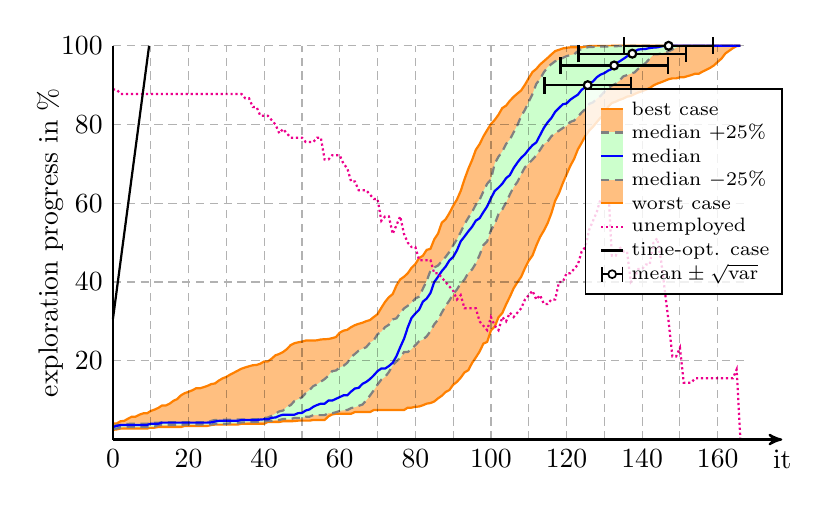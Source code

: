 \begin{tikzpicture}[thick]


% plot data, scaled to 8cm
\begin{scope}[yscale=0.05, xscale=0.048]
\draw[draw=orange, fill=orange!50] (0.00, 2.46) -- (1.00, 2.57) -- (2.00, 2.79) -- (3.00, 2.79) -- (4.00, 2.79) -- (5.00, 2.79) -- (6.00, 2.79) -- (7.00, 2.79) -- (8.00, 2.79) -- (9.00, 2.79) -- (10.00, 3.02) -- (11.00, 3.02) -- (12.00, 3.18) -- (13.00, 3.18) -- (14.00, 3.18) -- (15.00, 3.18) -- (16.00, 3.18) -- (17.00, 3.18) -- (18.00, 3.18) -- (19.00, 3.46) -- (20.00, 3.46) -- (21.00, 3.46) -- (22.00, 3.46) -- (23.00, 3.46) -- (24.00, 3.46) -- (25.00, 3.46) -- (26.00, 3.69) -- (27.00, 3.80) -- (28.00, 3.80) -- (29.00, 3.80) -- (30.00, 3.80) -- (31.00, 3.80) -- (32.00, 3.80) -- (33.00, 3.80) -- (34.00, 4.02) -- (35.00, 4.02) -- (36.00, 4.02) -- (37.00, 4.02) -- (38.00, 4.02) -- (39.00, 4.02) -- (40.00, 4.02) -- (41.00, 4.47) -- (42.00, 4.47) -- (43.00, 4.47) -- (44.00, 4.47) -- (45.00, 4.64) -- (46.00, 4.64) -- (47.00, 4.64) -- (48.00, 4.69) -- (49.00, 4.80) -- (50.00, 4.80) -- (51.00, 4.80) -- (52.00, 4.80) -- (53.00, 4.97) -- (54.00, 4.97) -- (55.00, 4.97) -- (56.00, 4.97) -- (57.00, 5.87) -- (58.00, 6.37) -- (59.00, 6.54) -- (60.00, 6.54) -- (61.00, 6.54) -- (62.00, 6.54) -- (63.00, 6.54) -- (64.00, 6.98) -- (65.00, 6.98) -- (66.00, 6.98) -- (67.00, 6.98) -- (68.00, 6.98) -- (69.00, 7.49) -- (70.00, 7.49) -- (71.00, 7.49) -- (72.00, 7.49) -- (73.00, 7.49) -- (74.00, 7.49) -- (75.00, 7.49) -- (76.00, 7.49) -- (77.00, 7.49) -- (78.00, 8.10) -- (79.00, 8.10) -- (80.00, 8.32) -- (81.00, 8.38) -- (82.00, 8.72) -- (83.00, 9.11) -- (84.00, 9.27) -- (85.00, 9.66) -- (86.00, 10.45) -- (87.00, 11.12) -- (88.00, 12.07) -- (89.00, 12.57) -- (90.00, 13.91) -- (91.00, 14.64) -- (92.00, 15.70) -- (93.00, 17.04) -- (94.00, 17.60) -- (95.00, 19.44) -- (96.00, 20.84) -- (97.00, 22.35) -- (98.00, 24.36) -- (99.00, 24.80) -- (100.00, 27.71) -- (101.00, 28.66) -- (102.00, 31.06) -- (103.00, 32.12) -- (104.00, 34.30) -- (105.00, 36.26) -- (106.00, 38.38) -- (107.00, 39.94) -- (108.00, 41.34) -- (109.00, 43.52) -- (110.00, 45.42) -- (111.00, 46.76) -- (112.00, 49.27) -- (113.00, 51.45) -- (114.00, 53.07) -- (115.00, 54.97) -- (116.00, 57.49) -- (117.00, 60.67) -- (118.00, 62.57) -- (119.00, 65.08) -- (120.00, 67.32) -- (121.00, 69.50) -- (122.00, 71.28) -- (123.00, 73.69) -- (124.00, 75.36) -- (125.00, 77.15) -- (126.00, 78.49) -- (127.00, 79.44) -- (128.00, 80.61) -- (129.00, 81.79) -- (130.00, 82.29) -- (131.00, 84.53) -- (132.00, 85.47) -- (133.00, 85.81) -- (134.00, 86.26) -- (135.00, 86.59) -- (136.00, 87.09) -- (137.00, 87.26) -- (138.00, 87.77) -- (139.00, 88.16) -- (140.00, 88.49) -- (141.00, 88.88) -- (142.00, 89.27) -- (143.00, 89.94) -- (144.00, 90.39) -- (145.00, 90.73) -- (146.00, 91.12) -- (147.00, 91.51) -- (148.00, 91.73) -- (149.00, 91.73) -- (150.00, 92.01) -- (151.00, 92.01) -- (152.00, 92.29) -- (153.00, 92.57) -- (154.00, 92.91) -- (155.00, 92.91) -- (156.00, 93.46) -- (157.00, 93.91) -- (158.00, 94.41) -- (159.00, 95.03) -- (160.00, 95.92) -- (161.00, 96.76) -- (162.00, 98.04) -- (163.00, 98.72) -- (164.00, 99.39) -- (165.00, 99.94) -- (166.00, 100.00) -- (166.00, 100.00) -- (165.00, 100.00) -- (164.00, 100.00) -- (163.00, 100.00) -- (162.00, 100.00) -- (161.00, 100.00) -- (160.00, 100.00) -- (159.00, 100.00) -- (158.00, 100.00) -- (157.00, 100.00) -- (156.00, 100.00) -- (155.00, 100.00) -- (154.00, 100.00) -- (153.00, 100.00) -- (152.00, 100.00) -- (151.00, 100.00) -- (150.00, 100.00) -- (149.00, 100.00) -- (148.00, 100.00) -- (147.00, 100.00) -- (146.00, 100.00) -- (145.00, 100.00) -- (144.00, 100.00) -- (143.00, 100.00) -- (142.00, 100.00) -- (141.00, 100.00) -- (140.00, 100.00) -- (139.00, 100.00) -- (138.00, 100.00) -- (137.00, 100.00) -- (136.00, 100.00) -- (135.00, 100.00) -- (134.00, 100.00) -- (133.00, 100.00) -- (132.00, 100.00) -- (131.00, 99.94) -- (130.00, 99.94) -- (129.00, 99.94) -- (128.00, 99.94) -- (127.00, 99.94) -- (126.00, 99.94) -- (125.00, 99.72) -- (124.00, 99.66) -- (123.00, 99.66) -- (122.00, 99.66) -- (121.00, 99.61) -- (120.00, 99.50) -- (119.00, 99.33) -- (118.00, 98.99) -- (117.00, 98.66) -- (116.00, 97.82) -- (115.00, 96.93) -- (114.00, 96.09) -- (113.00, 95.25) -- (112.00, 94.13) -- (111.00, 93.35) -- (110.00, 91.79) -- (109.00, 90.11) -- (108.00, 88.66) -- (107.00, 87.88) -- (106.00, 87.04) -- (105.00, 86.03) -- (104.00, 84.80) -- (103.00, 84.19) -- (102.00, 82.51) -- (101.00, 81.17) -- (100.00, 80.11) -- (99.00, 78.60) -- (98.00, 76.98) -- (97.00, 75.03) -- (96.00, 73.58) -- (95.00, 70.95) -- (94.00, 68.72) -- (93.00, 66.09) -- (92.00, 63.13) -- (91.00, 60.95) -- (90.00, 59.33) -- (89.00, 57.49) -- (88.00, 55.92) -- (87.00, 55.08) -- (86.00, 52.29) -- (85.00, 50.84) -- (84.00, 48.44) -- (83.00, 48.16) -- (82.00, 46.70) -- (81.00, 46.09) -- (80.00, 44.58) -- (79.00, 43.63) -- (78.00, 42.23) -- (77.00, 41.34) -- (76.00, 40.67) -- (75.00, 39.11) -- (74.00, 36.93) -- (73.00, 36.15) -- (72.00, 34.97) -- (71.00, 33.46) -- (70.00, 31.84) -- (69.00, 31.12) -- (68.00, 30.34) -- (67.00, 30.06) -- (66.00, 29.66) -- (65.00, 29.39) -- (64.00, 29.05) -- (63.00, 28.55) -- (62.00, 27.88) -- (61.00, 27.65) -- (60.00, 27.15) -- (59.00, 26.03) -- (58.00, 25.75) -- (57.00, 25.53) -- (56.00, 25.47) -- (55.00, 25.42) -- (54.00, 25.20) -- (53.00, 25.14) -- (52.00, 25.14) -- (51.00, 25.14) -- (50.00, 24.86) -- (49.00, 24.69) -- (48.00, 24.47) -- (47.00, 23.97) -- (46.00, 22.96) -- (45.00, 22.23) -- (44.00, 21.73) -- (43.00, 21.40) -- (42.00, 20.56) -- (41.00, 19.83) -- (40.00, 19.83) -- (39.00, 19.27) -- (38.00, 18.94) -- (37.00, 18.88) -- (36.00, 18.60) -- (35.00, 18.32) -- (34.00, 17.99) -- (33.00, 17.49) -- (32.00, 16.98) -- (31.00, 16.48) -- (30.00, 15.92) -- (29.00, 15.53) -- (28.00, 14.97) -- (27.00, 14.25) -- (26.00, 14.08) -- (25.00, 13.63) -- (24.00, 13.30) -- (23.00, 13.02) -- (22.00, 13.02) -- (21.00, 12.51) -- (20.00, 12.12) -- (19.00, 11.79) -- (18.00, 11.23) -- (17.00, 10.28) -- (16.00, 9.83) -- (15.00, 9.11) -- (14.00, 8.66) -- (13.00, 8.66) -- (12.00, 8.04) -- (11.00, 7.60) -- (10.00, 7.26) -- (9.00, 6.65) -- (8.00, 6.65) -- (7.00, 6.31) -- (6.00, 5.81) -- (5.00, 5.81) -- (4.00, 5.31) -- (3.00, 4.75) -- (2.00, 4.64) -- (1.00, 4.08) -- (0.00, 4.08);
\draw[gray, densely dashed, fill=green!20] (0.00, 2.63) -- (1.00, 2.79) -- (2.00, 3.07) -- (3.00, 3.18) -- (4.00, 3.18) -- (5.00, 3.18) -- (6.00, 3.18) -- (7.00, 3.18) -- (8.00, 3.18) -- (9.00, 3.18) -- (10.00, 3.30) -- (11.00, 3.30) -- (12.00, 3.69) -- (13.00, 3.69) -- (14.00, 3.69) -- (15.00, 3.69) -- (16.00, 3.69) -- (17.00, 3.69) -- (18.00, 3.69) -- (19.00, 3.80) -- (20.00, 3.80) -- (21.00, 3.80) -- (22.00, 3.80) -- (23.00, 3.80) -- (24.00, 3.80) -- (25.00, 3.80) -- (26.00, 3.80) -- (27.00, 4.02) -- (28.00, 4.02) -- (29.00, 4.02) -- (30.00, 4.02) -- (31.00, 4.13) -- (32.00, 4.13) -- (33.00, 4.13) -- (34.00, 4.36) -- (35.00, 4.36) -- (36.00, 4.47) -- (37.00, 4.47) -- (38.00, 4.47) -- (39.00, 4.58) -- (40.00, 4.58) -- (41.00, 4.75) -- (42.00, 4.75) -- (43.00, 4.97) -- (44.00, 4.97) -- (45.00, 5.20) -- (46.00, 5.20) -- (47.00, 5.20) -- (48.00, 5.47) -- (49.00, 5.47) -- (50.00, 5.47) -- (51.00, 5.81) -- (52.00, 5.81) -- (53.00, 6.20) -- (54.00, 6.20) -- (55.00, 6.20) -- (56.00, 6.20) -- (57.00, 6.70) -- (58.00, 6.70) -- (59.00, 6.93) -- (60.00, 7.26) -- (61.00, 7.43) -- (62.00, 7.49) -- (63.00, 7.99) -- (64.00, 8.21) -- (65.00, 8.55) -- (66.00, 8.88) -- (67.00, 9.94) -- (68.00, 11.17) -- (69.00, 12.51) -- (70.00, 13.97) -- (71.00, 15.25) -- (72.00, 15.92) -- (73.00, 17.15) -- (74.00, 18.88) -- (75.00, 19.83) -- (76.00, 20.73) -- (77.00, 22.23) -- (78.00, 22.23) -- (79.00, 22.96) -- (80.00, 23.97) -- (81.00, 24.97) -- (82.00, 25.42) -- (83.00, 26.20) -- (84.00, 27.54) -- (85.00, 29.27) -- (86.00, 30.45) -- (87.00, 32.23) -- (88.00, 33.91) -- (89.00, 35.31) -- (90.00, 36.93) -- (91.00, 38.10) -- (92.00, 39.66) -- (93.00, 40.61) -- (94.00, 42.35) -- (95.00, 43.18) -- (96.00, 44.75) -- (97.00, 46.87) -- (98.00, 49.39) -- (99.00, 50.34) -- (100.00, 53.13) -- (101.00, 54.75) -- (102.00, 57.26) -- (103.00, 58.44) -- (104.00, 60.22) -- (105.00, 62.23) -- (106.00, 64.13) -- (107.00, 65.42) -- (108.00, 67.37) -- (109.00, 69.16) -- (110.00, 70.11) -- (111.00, 71.12) -- (112.00, 72.18) -- (113.00, 73.58) -- (114.00, 75.08) -- (115.00, 75.70) -- (116.00, 77.04) -- (117.00, 77.82) -- (118.00, 78.44) -- (119.00, 79.11) -- (120.00, 79.72) -- (121.00, 80.67) -- (122.00, 81.01) -- (123.00, 82.01) -- (124.00, 83.07) -- (125.00, 83.97) -- (126.00, 85.25) -- (127.00, 85.64) -- (128.00, 86.59) -- (129.00, 87.26) -- (130.00, 88.32) -- (131.00, 89.11) -- (132.00, 89.94) -- (133.00, 90.34) -- (134.00, 91.17) -- (135.00, 92.23) -- (136.00, 92.57) -- (137.00, 92.96) -- (138.00, 93.24) -- (139.00, 94.19) -- (140.00, 94.92) -- (141.00, 95.70) -- (142.00, 96.76) -- (143.00, 97.82) -- (144.00, 97.82) -- (145.00, 98.04) -- (146.00, 98.32) -- (147.00, 98.60) -- (148.00, 99.05) -- (149.00, 99.50) -- (150.00, 99.94) -- (151.00, 100.00) -- (152.00, 100.00) -- (153.00, 100.00) -- (154.00, 100.00) -- (155.00, 100.00) -- (156.00, 100.00) -- (157.00, 100.00) -- (158.00, 100.00) -- (159.00, 100.00) -- (160.00, 100.00) -- (161.00, 100.00) -- (162.00, 100.00) -- (163.00, 100.00) -- (164.00, 100.00) -- (165.00, 100.00) -- (166.00, 100.00) -- (166.00, 100.00) -- (165.00, 100.00) -- (164.00, 100.00) -- (163.00, 100.00) -- (162.00, 100.00) -- (161.00, 100.00) -- (160.00, 100.00) -- (159.00, 100.00) -- (158.00, 100.00) -- (157.00, 100.00) -- (156.00, 100.00) -- (155.00, 100.00) -- (154.00, 100.00) -- (153.00, 100.00) -- (152.00, 100.00) -- (151.00, 100.00) -- (150.00, 100.00) -- (149.00, 100.00) -- (148.00, 100.00) -- (147.00, 100.00) -- (146.00, 100.00) -- (145.00, 100.00) -- (144.00, 100.00) -- (143.00, 100.00) -- (142.00, 100.00) -- (141.00, 100.00) -- (140.00, 100.00) -- (139.00, 100.00) -- (138.00, 100.00) -- (137.00, 100.00) -- (136.00, 99.94) -- (135.00, 99.94) -- (134.00, 99.94) -- (133.00, 99.89) -- (132.00, 99.83) -- (131.00, 99.83) -- (130.00, 99.83) -- (129.00, 99.83) -- (128.00, 99.78) -- (127.00, 99.72) -- (126.00, 99.72) -- (125.00, 99.50) -- (124.00, 99.22) -- (123.00, 98.66) -- (122.00, 97.82) -- (121.00, 97.65) -- (120.00, 97.37) -- (119.00, 96.93) -- (118.00, 96.42) -- (117.00, 96.09) -- (116.00, 95.36) -- (115.00, 94.58) -- (114.00, 93.30) -- (113.00, 91.56) -- (112.00, 90.34) -- (111.00, 87.77) -- (110.00, 85.81) -- (109.00, 83.74) -- (108.00, 82.18) -- (107.00, 79.83) -- (106.00, 78.04) -- (105.00, 76.15) -- (104.00, 75.08) -- (103.00, 73.13) -- (102.00, 71.84) -- (101.00, 70.11) -- (100.00, 66.03) -- (99.00, 64.97) -- (98.00, 63.02) -- (97.00, 60.89) -- (96.00, 59.66) -- (95.00, 57.77) -- (94.00, 56.31) -- (93.00, 54.69) -- (92.00, 52.68) -- (91.00, 50.84) -- (90.00, 49.33) -- (89.00, 47.65) -- (88.00, 46.37) -- (87.00, 45.31) -- (86.00, 44.19) -- (85.00, 43.69) -- (84.00, 42.91) -- (83.00, 40.28) -- (82.00, 38.32) -- (81.00, 36.31) -- (80.00, 35.81) -- (79.00, 34.75) -- (78.00, 33.97) -- (77.00, 33.30) -- (76.00, 32.12) -- (75.00, 30.78) -- (74.00, 30.50) -- (73.00, 29.16) -- (72.00, 28.55) -- (71.00, 27.37) -- (70.00, 26.76) -- (69.00, 25.20) -- (68.00, 24.58) -- (67.00, 23.46) -- (66.00, 23.02) -- (65.00, 22.57) -- (64.00, 21.73) -- (63.00, 20.95) -- (62.00, 19.50) -- (61.00, 18.72) -- (60.00, 18.27) -- (59.00, 17.54) -- (58.00, 17.37) -- (57.00, 16.20) -- (56.00, 15.36) -- (55.00, 14.69) -- (54.00, 14.02) -- (53.00, 13.58) -- (52.00, 12.57) -- (51.00, 11.79) -- (50.00, 10.73) -- (49.00, 10.22) -- (48.00, 9.78) -- (47.00, 8.72) -- (46.00, 8.32) -- (45.00, 7.37) -- (44.00, 7.15) -- (43.00, 6.59) -- (42.00, 6.03) -- (41.00, 5.59) -- (40.00, 5.47) -- (39.00, 5.14) -- (38.00, 5.14) -- (37.00, 5.14) -- (36.00, 5.08) -- (35.00, 5.08) -- (34.00, 5.08) -- (33.00, 5.08) -- (32.00, 5.03) -- (31.00, 5.03) -- (30.00, 5.03) -- (29.00, 5.03) -- (28.00, 4.97) -- (27.00, 4.97) -- (26.00, 4.75) -- (25.00, 4.41) -- (24.00, 4.41) -- (23.00, 4.41) -- (22.00, 4.41) -- (21.00, 4.41) -- (20.00, 4.41) -- (19.00, 4.41) -- (18.00, 4.41) -- (17.00, 4.41) -- (16.00, 4.41) -- (15.00, 4.41) -- (14.00, 4.41) -- (13.00, 4.41) -- (12.00, 4.25) -- (11.00, 4.25) -- (10.00, 4.13) -- (9.00, 4.02) -- (8.00, 4.02) -- (7.00, 4.02) -- (6.00, 4.02) -- (5.00, 4.02) -- (4.00, 3.97) -- (3.00, 3.97) -- (2.00, 3.69) -- (1.00, 3.69) -- (0.00, 3.30);
\draw[blue] (0.00, 3.18) -- (1.00, 3.46) -- (2.00, 3.69) -- (3.00, 3.69) -- (4.00, 3.69) -- (5.00, 3.69) -- (6.00, 3.69) -- (7.00, 3.69) -- (8.00, 3.69) -- (9.00, 3.69) -- (10.00, 4.02) -- (11.00, 4.02) -- (12.00, 4.02) -- (13.00, 4.30) -- (14.00, 4.30) -- (15.00, 4.30) -- (16.00, 4.30) -- (17.00, 4.30) -- (18.00, 4.30) -- (19.00, 4.30) -- (20.00, 4.30) -- (21.00, 4.30) -- (22.00, 4.30) -- (23.00, 4.30) -- (24.00, 4.30) -- (25.00, 4.30) -- (26.00, 4.36) -- (27.00, 4.58) -- (28.00, 4.75) -- (29.00, 4.75) -- (30.00, 4.75) -- (31.00, 4.75) -- (32.00, 4.75) -- (33.00, 4.75) -- (34.00, 4.97) -- (35.00, 4.97) -- (36.00, 4.97) -- (37.00, 4.97) -- (38.00, 4.97) -- (39.00, 5.08) -- (40.00, 5.14) -- (41.00, 5.14) -- (42.00, 5.53) -- (43.00, 5.59) -- (44.00, 6.03) -- (45.00, 6.31) -- (46.00, 6.31) -- (47.00, 6.31) -- (48.00, 6.31) -- (49.00, 6.70) -- (50.00, 6.76) -- (51.00, 7.37) -- (52.00, 7.65) -- (53.00, 8.32) -- (54.00, 8.77) -- (55.00, 9.11) -- (56.00, 9.11) -- (57.00, 9.89) -- (58.00, 9.89) -- (59.00, 10.34) -- (60.00, 10.78) -- (61.00, 11.23) -- (62.00, 11.23) -- (63.00, 12.18) -- (64.00, 12.96) -- (65.00, 13.13) -- (66.00, 14.13) -- (67.00, 14.64) -- (68.00, 15.36) -- (69.00, 16.31) -- (70.00, 17.37) -- (71.00, 18.04) -- (72.00, 18.04) -- (73.00, 18.66) -- (74.00, 19.50) -- (75.00, 21.17) -- (76.00, 23.46) -- (77.00, 25.59) -- (78.00, 28.49) -- (79.00, 30.89) -- (80.00, 32.01) -- (81.00, 32.96) -- (82.00, 35.03) -- (83.00, 35.81) -- (84.00, 37.21) -- (85.00, 40.00) -- (86.00, 41.34) -- (87.00, 42.79) -- (88.00, 43.91) -- (89.00, 45.47) -- (90.00, 46.37) -- (91.00, 48.04) -- (92.00, 50.34) -- (93.00, 51.56) -- (94.00, 52.85) -- (95.00, 54.02) -- (96.00, 55.59) -- (97.00, 56.20) -- (98.00, 57.77) -- (99.00, 59.22) -- (100.00, 61.28) -- (101.00, 63.13) -- (102.00, 63.97) -- (103.00, 64.97) -- (104.00, 66.37) -- (105.00, 67.15) -- (106.00, 68.94) -- (107.00, 70.34) -- (108.00, 71.56) -- (109.00, 72.46) -- (110.00, 73.69) -- (111.00, 74.75) -- (112.00, 75.47) -- (113.00, 77.32) -- (114.00, 79.16) -- (115.00, 80.56) -- (116.00, 81.68) -- (117.00, 83.24) -- (118.00, 84.19) -- (119.00, 85.14) -- (120.00, 85.36) -- (121.00, 86.31) -- (122.00, 86.98) -- (123.00, 87.60) -- (124.00, 88.83) -- (125.00, 89.50) -- (126.00, 90.39) -- (127.00, 90.95) -- (128.00, 92.01) -- (129.00, 92.68) -- (130.00, 93.07) -- (131.00, 93.69) -- (132.00, 94.13) -- (133.00, 95.47) -- (134.00, 96.03) -- (135.00, 96.65) -- (136.00, 97.32) -- (137.00, 98.16) -- (138.00, 98.60) -- (139.00, 99.05) -- (140.00, 99.16) -- (141.00, 99.22) -- (142.00, 99.44) -- (143.00, 99.55) -- (144.00, 99.61) -- (145.00, 99.83) -- (146.00, 100.00) -- (147.00, 100.00) -- (148.00, 100.00) -- (149.00, 100.00) -- (150.00, 100.00) -- (151.00, 100.00) -- (152.00, 100.00) -- (153.00, 100.00) -- (154.00, 100.00) -- (155.00, 100.00) -- (156.00, 100.00) -- (157.00, 100.00) -- (158.00, 100.00) -- (159.00, 100.00) -- (160.00, 100.00) -- (161.00, 100.00) -- (162.00, 100.00) -- (163.00, 100.00) -- (164.00, 100.00) -- (165.00, 100.00) -- (166.00, 100.00);
\draw[densely dotted, magenta] (0.00, 88.89) -- (1.00, 88.89) -- (2.00, 87.78) -- (3.00, 87.78) -- (4.00, 87.78) -- (5.00, 87.78) -- (6.00, 87.78) -- (7.00, 87.78) -- (8.00, 87.78) -- (9.00, 87.78) -- (10.00, 87.78) -- (11.00, 87.78) -- (12.00, 87.78) -- (13.00, 87.78) -- (14.00, 87.78) -- (15.00, 87.78) -- (16.00, 87.78) -- (17.00, 87.78) -- (18.00, 87.78) -- (19.00, 87.78) -- (20.00, 87.78) -- (21.00, 87.78) -- (22.00, 87.78) -- (23.00, 87.78) -- (24.00, 87.78) -- (25.00, 87.78) -- (26.00, 87.78) -- (27.00, 87.78) -- (28.00, 87.78) -- (29.00, 87.78) -- (30.00, 87.78) -- (31.00, 87.78) -- (32.00, 87.78) -- (33.00, 87.78) -- (34.00, 87.78) -- (35.00, 86.67) -- (36.00, 86.67) -- (37.00, 84.44) -- (38.00, 84.44) -- (39.00, 82.22) -- (40.00, 82.22) -- (41.00, 82.22) -- (42.00, 81.11) -- (43.00, 80.00) -- (44.00, 77.78) -- (45.00, 78.89) -- (46.00, 77.78) -- (47.00, 76.67) -- (48.00, 76.67) -- (49.00, 76.67) -- (50.00, 76.67) -- (51.00, 75.56) -- (52.00, 75.56) -- (53.00, 75.56) -- (54.00, 76.67) -- (55.00, 76.67) -- (56.00, 71.11) -- (57.00, 71.11) -- (58.00, 72.22) -- (59.00, 72.22) -- (60.00, 72.22) -- (61.00, 70.00) -- (62.00, 68.89) -- (63.00, 65.56) -- (64.00, 65.56) -- (65.00, 63.33) -- (66.00, 63.33) -- (67.00, 63.33) -- (68.00, 62.22) -- (69.00, 61.11) -- (70.00, 61.11) -- (71.00, 55.56) -- (72.00, 56.67) -- (73.00, 56.67) -- (74.00, 52.22) -- (75.00, 54.44) -- (76.00, 56.67) -- (77.00, 52.22) -- (78.00, 50.00) -- (79.00, 48.89) -- (80.00, 48.89) -- (81.00, 45.56) -- (82.00, 45.56) -- (83.00, 45.56) -- (84.00, 45.56) -- (85.00, 42.22) -- (86.00, 42.22) -- (87.00, 41.11) -- (88.00, 40.00) -- (89.00, 38.89) -- (90.00, 37.78) -- (91.00, 35.56) -- (92.00, 36.67) -- (93.00, 33.33) -- (94.00, 33.33) -- (95.00, 33.33) -- (96.00, 33.33) -- (97.00, 30.00) -- (98.00, 28.89) -- (99.00, 27.78) -- (100.00, 31.11) -- (101.00, 28.89) -- (102.00, 27.78) -- (103.00, 31.11) -- (104.00, 30.00) -- (105.00, 32.22) -- (106.00, 31.11) -- (107.00, 32.22) -- (108.00, 33.33) -- (109.00, 35.56) -- (110.00, 36.67) -- (111.00, 37.78) -- (112.00, 35.56) -- (113.00, 36.67) -- (114.00, 34.44) -- (115.00, 34.44) -- (116.00, 35.56) -- (117.00, 35.56) -- (118.00, 40.00) -- (119.00, 40.00) -- (120.00, 42.22) -- (121.00, 42.22) -- (122.00, 43.33) -- (123.00, 44.44) -- (124.00, 47.78) -- (125.00, 48.89) -- (126.00, 53.33) -- (127.00, 55.56) -- (128.00, 57.78) -- (129.00, 61.11) -- (130.00, 61.11) -- (131.00, 64.44) -- (132.00, 46.67) -- (133.00, 46.67) -- (134.00, 48.89) -- (135.00, 47.78) -- (136.00, 47.78) -- (137.00, 40.00) -- (138.00, 41.11) -- (139.00, 43.33) -- (140.00, 43.33) -- (141.00, 44.44) -- (142.00, 44.44) -- (143.00, 50.00) -- (144.00, 51.11) -- (145.00, 45.56) -- (146.00, 37.78) -- (147.00, 30.00) -- (148.00, 21.11) -- (149.00, 21.11) -- (150.00, 23.33) -- (151.00, 14.44) -- (152.00, 14.44) -- (153.00, 14.44) -- (154.00, 15.56) -- (155.00, 15.56) -- (156.00, 15.56) -- (157.00, 15.56) -- (158.00, 15.56) -- (159.00, 15.56) -- (160.00, 15.56) -- (161.00, 15.56) -- (162.00, 15.56) -- (163.00, 15.56) -- (164.00, 15.56) -- (165.00, 17.78) -- (166.00, 0.00);
\draw[black] (0.00, 30.67) -- (9.56, 100.00);
\draw[densely dashed, thin, black, ystep=20, xstep=10, opacity=0.3] (0, 0) grid (167, 100);
% axis lables
\node[below] at (0, 0) {0};
\node[below] at (20, 0) {20};
\node[below] at (40, 0) {40};
\node[below] at (60, 0) {60};
\node[below] at (80, 0) {80};
\node[below] at (100, 0) {100};
\node[below] at (120, 0) {120};
\node[below] at (140, 0) {140};
\node[below] at (160, 0) {160};
\draw[|-|] (113.889, 90) -- (137.311, 90);
\node[draw, circle, fill=white, inner sep=0mm, minimum size=1mm] at (125.6, 90) {};
% 90: 125.6  +-  11.711
\draw[|-|] (118.122, 95) -- (147.078, 95);
\node[draw, circle, fill=white, inner sep=0mm, minimum size=1mm] at (132.6, 95) {};
% 95: 132.6  +-  14.478
\draw[|-|] (122.854, 98) -- (151.946, 98);
\node[draw, circle, fill=white, inner sep=0mm, minimum size=1mm] at (137.4, 98) {};
% 98: 137.4  +-  14.546
\draw[|-|] (135.009, 100) -- (158.991, 100);
\node[draw, circle, fill=white, inner sep=0mm, minimum size=1mm] at (147, 100) {};
% 100: 147  +-  11.991
\end{scope}


% axes lables
\begin{scope}[yscale=0.05]
\draw (0.00, 0.00) -- (0.00, 100.00);
\node[left] at (0, 20) {20};
\node[left] at (0, 40) {40};
\node[left] at (0, 60) {60};
\node[left] at (0, 80) {80};
\node[left] at (0, 100) {100};
\node[rotate=90] at (-0.8, 50) {exploration progress in \%};
\draw[->, >=stealth'] (0.00, 0.00) -- (8.50, 0.00);
\node[below] at (8.5, 0) {it};
\end{scope}


% legend
\begin{scope}[xshift=6cm, yshift=2.5cm]
\draw[semithick, fill=white, fill opacity=0.8] (0, -0.65) rectangle +(2.5, 2.6);
\scriptsize
\draw[semithick,|-|] (0.2, -.4) -- +(0.28, 0) node[right, black] {$\text{mean} \pm \sqrt{\text{var}}$};
\node[semithick,draw, circle, fill=white, inner sep=0mm, minimum size=1mm] at (0.34, -0.4) {};
\draw (0.2, -.1) -- +(0.28, 0) node[right, black] {time-opt. case};
\draw[magenta, densely dotted] (0.2, 0.2) -- +(0.28, 0) node[right, black] {unemployed};
\fill[orange!50] (0.2, 0.5) rectangle +(0.28, 1.2);
\fill[green!20] (0.2, 0.8) rectangle +(0.28, 0.6);
\draw[orange] (0.2, 1.7) -- +(0.28, 0) node[right, black] {best case};
\draw[gray, densely dashed] (0.2, 1.4) -- +(0.28, 0) node[right, black] {median $+25\%$};
\draw[blue] (0.2, 1.1) -- +(0.28, 0) node[right, black] {median};
\draw[gray, densely dashed] (0.2, 0.8) -- +(0.28, 0) node[right, black] {median $-25\%$};
\draw[orange] (0.2, 0.5) -- +(0.28, 0) node[right, black] {worst case};
\end{scope}
\end{tikzpicture}
